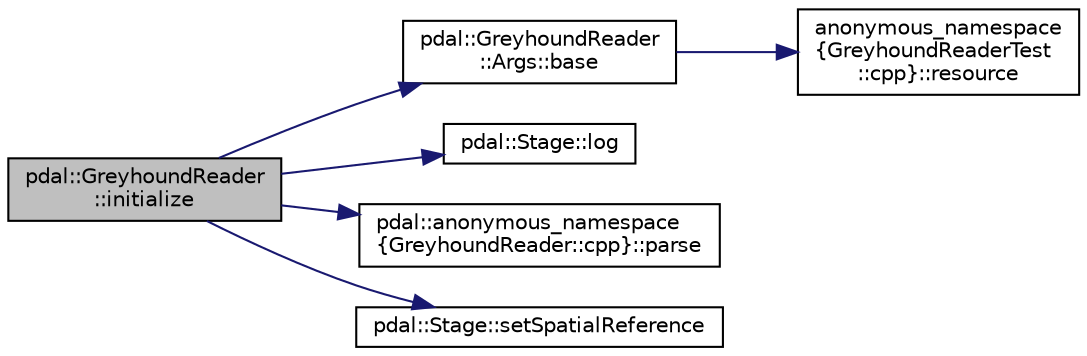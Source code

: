 digraph "pdal::GreyhoundReader::initialize"
{
  edge [fontname="Helvetica",fontsize="10",labelfontname="Helvetica",labelfontsize="10"];
  node [fontname="Helvetica",fontsize="10",shape=record];
  rankdir="LR";
  Node1 [label="pdal::GreyhoundReader\l::initialize",height=0.2,width=0.4,color="black", fillcolor="grey75", style="filled", fontcolor="black"];
  Node1 -> Node2 [color="midnightblue",fontsize="10",style="solid",fontname="Helvetica"];
  Node2 [label="pdal::GreyhoundReader\l::Args::base",height=0.2,width=0.4,color="black", fillcolor="white", style="filled",URL="$structpdal_1_1GreyhoundReader_1_1Args.html#a00a1395d0a6a1d3b628771ae3c5922c8"];
  Node2 -> Node3 [color="midnightblue",fontsize="10",style="solid",fontname="Helvetica"];
  Node3 [label="anonymous_namespace\l\{GreyhoundReaderTest\l::cpp\}::resource",height=0.2,width=0.4,color="black", fillcolor="white", style="filled",URL="$namespaceanonymous__namespace_02GreyhoundReaderTest_8cpp_03.html#a92fd5f4c0ab6dbfa48b72655323e6a13"];
  Node1 -> Node4 [color="midnightblue",fontsize="10",style="solid",fontname="Helvetica"];
  Node4 [label="pdal::Stage::log",height=0.2,width=0.4,color="black", fillcolor="white", style="filled",URL="$classpdal_1_1Stage.html#ae8c29817e14d7cda53fdcbb23102d872"];
  Node1 -> Node5 [color="midnightblue",fontsize="10",style="solid",fontname="Helvetica"];
  Node5 [label="pdal::anonymous_namespace\l\{GreyhoundReader::cpp\}::parse",height=0.2,width=0.4,color="black", fillcolor="white", style="filled",URL="$namespacepdal_1_1anonymous__namespace_02GreyhoundReader_8cpp_03.html#a2e9b7591d51631d2f1b503021995e6d5"];
  Node1 -> Node6 [color="midnightblue",fontsize="10",style="solid",fontname="Helvetica"];
  Node6 [label="pdal::Stage::setSpatialReference",height=0.2,width=0.4,color="black", fillcolor="white", style="filled",URL="$classpdal_1_1Stage.html#af31ff3a4038bceeb17847b567d984ed7"];
}
